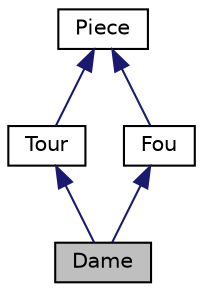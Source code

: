 digraph "Dame"
{
 // LATEX_PDF_SIZE
  edge [fontname="Helvetica",fontsize="10",labelfontname="Helvetica",labelfontsize="10"];
  node [fontname="Helvetica",fontsize="10",shape=record];
  Node1 [label="Dame",height=0.2,width=0.4,color="black", fillcolor="grey75", style="filled", fontcolor="black",tooltip=" "];
  Node2 -> Node1 [dir="back",color="midnightblue",fontsize="10",style="solid"];
  Node2 [label="Tour",height=0.2,width=0.4,color="black", fillcolor="white", style="filled",URL="$class_tour.html",tooltip=" "];
  Node3 -> Node2 [dir="back",color="midnightblue",fontsize="10",style="solid"];
  Node3 [label="Piece",height=0.2,width=0.4,color="black", fillcolor="white", style="filled",URL="$class_piece.html",tooltip=" "];
  Node4 -> Node1 [dir="back",color="midnightblue",fontsize="10",style="solid"];
  Node4 [label="Fou",height=0.2,width=0.4,color="black", fillcolor="white", style="filled",URL="$class_fou.html",tooltip=" "];
  Node3 -> Node4 [dir="back",color="midnightblue",fontsize="10",style="solid"];
}
